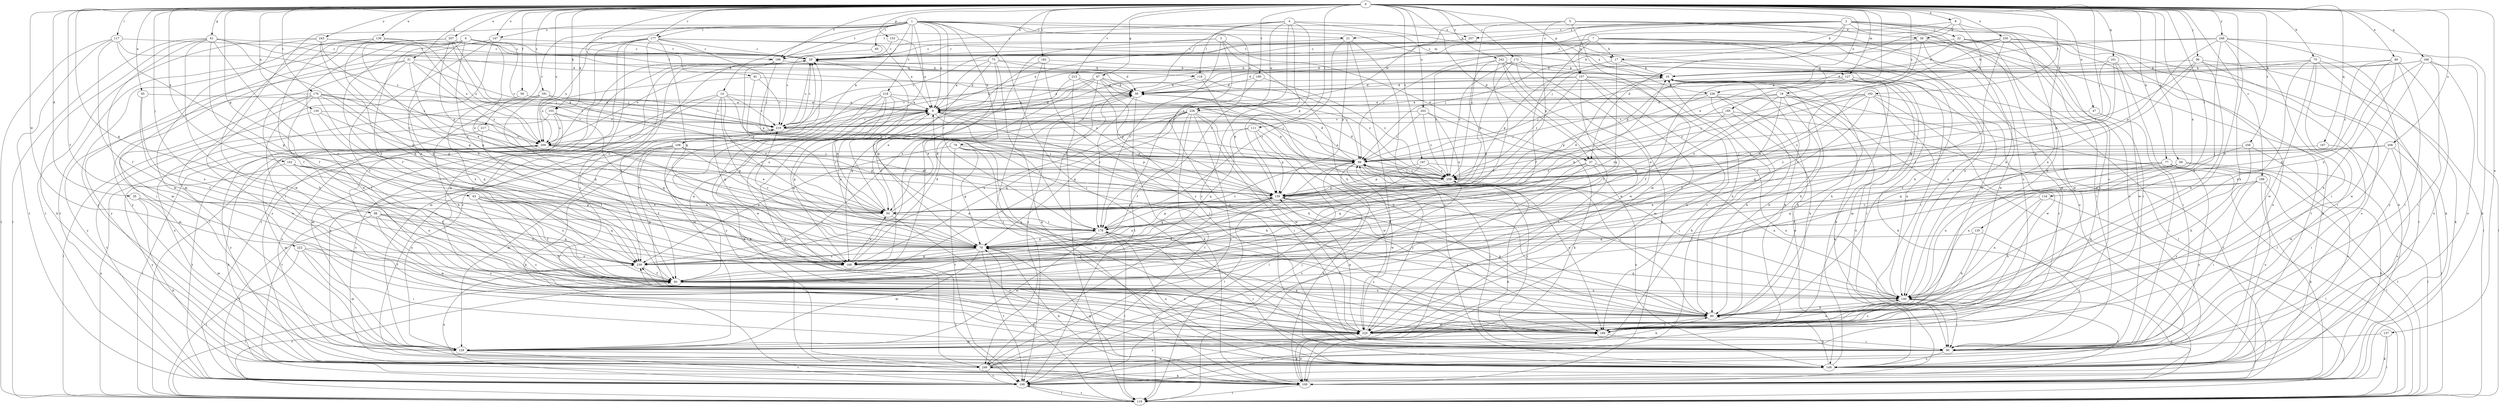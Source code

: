 strict digraph  {
0;
1;
2;
3;
4;
5;
6;
7;
8;
9;
14;
17;
18;
19;
21;
22;
29;
31;
35;
37;
38;
39;
45;
47;
49;
50;
58;
60;
61;
63;
67;
69;
70;
73;
75;
77;
78;
80;
81;
85;
90;
96;
98;
99;
102;
103;
108;
109;
111;
116;
117;
118;
119;
127;
129;
130;
135;
137;
139;
140;
147;
149;
153;
157;
159;
161;
166;
167;
168;
172;
176;
177;
178;
181;
182;
185;
187;
188;
189;
190;
192;
198;
199;
203;
206;
207;
209;
213;
217;
218;
219;
222;
228;
229;
230;
236;
239;
242;
243;
248;
249;
256;
257;
259;
0 -> 8  [label=a];
0 -> 31  [label=d];
0 -> 35  [label=d];
0 -> 37  [label=d];
0 -> 45  [label=e];
0 -> 47  [label=e];
0 -> 49  [label=e];
0 -> 50  [label=e];
0 -> 58  [label=f];
0 -> 60  [label=f];
0 -> 61  [label=g];
0 -> 63  [label=g];
0 -> 67  [label=g];
0 -> 69  [label=g];
0 -> 73  [label=h];
0 -> 75  [label=h];
0 -> 77  [label=h];
0 -> 81  [label=i];
0 -> 96  [label=j];
0 -> 98  [label=j];
0 -> 99  [label=j];
0 -> 102  [label=k];
0 -> 103  [label=k];
0 -> 111  [label=l];
0 -> 116  [label=l];
0 -> 117  [label=l];
0 -> 127  [label=m];
0 -> 130  [label=n];
0 -> 135  [label=n];
0 -> 137  [label=n];
0 -> 139  [label=n];
0 -> 140  [label=n];
0 -> 147  [label=o];
0 -> 153  [label=p];
0 -> 157  [label=p];
0 -> 161  [label=q];
0 -> 166  [label=q];
0 -> 167  [label=q];
0 -> 168  [label=q];
0 -> 172  [label=r];
0 -> 176  [label=r];
0 -> 177  [label=r];
0 -> 181  [label=s];
0 -> 182  [label=s];
0 -> 185  [label=s];
0 -> 187  [label=s];
0 -> 188  [label=s];
0 -> 190  [label=t];
0 -> 192  [label=t];
0 -> 198  [label=t];
0 -> 203  [label=u];
0 -> 206  [label=u];
0 -> 207  [label=u];
0 -> 209  [label=u];
0 -> 213  [label=v];
0 -> 222  [label=w];
0 -> 230  [label=x];
0 -> 236  [label=x];
0 -> 242  [label=y];
0 -> 243  [label=y];
0 -> 248  [label=y];
0 -> 256  [label=z];
1 -> 9  [label=a];
1 -> 14  [label=b];
1 -> 21  [label=c];
1 -> 78  [label=h];
1 -> 85  [label=i];
1 -> 90  [label=i];
1 -> 103  [label=k];
1 -> 108  [label=k];
1 -> 127  [label=m];
1 -> 129  [label=m];
1 -> 140  [label=n];
1 -> 147  [label=o];
1 -> 177  [label=r];
1 -> 178  [label=r];
1 -> 198  [label=t];
1 -> 217  [label=v];
1 -> 218  [label=v];
1 -> 228  [label=w];
1 -> 236  [label=x];
2 -> 17  [label=b];
2 -> 21  [label=c];
2 -> 22  [label=c];
2 -> 29  [label=c];
2 -> 37  [label=d];
2 -> 80  [label=h];
2 -> 109  [label=k];
2 -> 129  [label=m];
2 -> 140  [label=n];
2 -> 157  [label=p];
2 -> 189  [label=s];
2 -> 198  [label=t];
2 -> 257  [label=z];
3 -> 29  [label=c];
3 -> 37  [label=d];
3 -> 80  [label=h];
3 -> 149  [label=o];
3 -> 178  [label=r];
3 -> 239  [label=x];
4 -> 17  [label=b];
4 -> 29  [label=c];
4 -> 60  [label=f];
4 -> 118  [label=l];
4 -> 159  [label=p];
4 -> 178  [label=r];
4 -> 228  [label=w];
4 -> 249  [label=y];
4 -> 257  [label=z];
5 -> 38  [label=d];
5 -> 129  [label=m];
5 -> 149  [label=o];
5 -> 159  [label=p];
5 -> 189  [label=s];
5 -> 228  [label=w];
5 -> 259  [label=z];
6 -> 50  [label=e];
6 -> 60  [label=f];
6 -> 70  [label=g];
6 -> 99  [label=j];
6 -> 118  [label=l];
6 -> 129  [label=m];
6 -> 168  [label=q];
6 -> 198  [label=t];
6 -> 229  [label=w];
6 -> 239  [label=x];
7 -> 9  [label=a];
7 -> 17  [label=b];
7 -> 18  [label=b];
7 -> 60  [label=f];
7 -> 80  [label=h];
7 -> 99  [label=j];
7 -> 140  [label=n];
7 -> 209  [label=u];
7 -> 219  [label=v];
7 -> 229  [label=w];
8 -> 38  [label=d];
8 -> 99  [label=j];
8 -> 140  [label=n];
8 -> 219  [label=v];
8 -> 239  [label=x];
9 -> 39  [label=d];
9 -> 70  [label=g];
9 -> 80  [label=h];
9 -> 159  [label=p];
9 -> 168  [label=q];
9 -> 178  [label=r];
9 -> 219  [label=v];
14 -> 9  [label=a];
14 -> 70  [label=g];
14 -> 129  [label=m];
14 -> 149  [label=o];
14 -> 168  [label=q];
14 -> 178  [label=r];
14 -> 219  [label=v];
14 -> 259  [label=z];
17 -> 19  [label=b];
17 -> 90  [label=i];
17 -> 159  [label=p];
17 -> 168  [label=q];
18 -> 9  [label=a];
18 -> 60  [label=f];
18 -> 70  [label=g];
18 -> 80  [label=h];
18 -> 109  [label=k];
18 -> 119  [label=l];
18 -> 149  [label=o];
18 -> 178  [label=r];
18 -> 219  [label=v];
19 -> 39  [label=d];
19 -> 80  [label=h];
19 -> 90  [label=i];
21 -> 29  [label=c];
21 -> 119  [label=l];
21 -> 149  [label=o];
21 -> 159  [label=p];
21 -> 178  [label=r];
22 -> 19  [label=b];
22 -> 90  [label=i];
22 -> 198  [label=t];
22 -> 199  [label=t];
22 -> 229  [label=w];
29 -> 19  [label=b];
29 -> 60  [label=f];
29 -> 129  [label=m];
29 -> 199  [label=t];
29 -> 219  [label=v];
31 -> 19  [label=b];
31 -> 50  [label=e];
31 -> 60  [label=f];
31 -> 80  [label=h];
31 -> 219  [label=v];
31 -> 249  [label=y];
31 -> 259  [label=z];
35 -> 50  [label=e];
35 -> 109  [label=k];
35 -> 129  [label=m];
37 -> 60  [label=f];
37 -> 140  [label=n];
37 -> 149  [label=o];
37 -> 199  [label=t];
37 -> 259  [label=z];
38 -> 29  [label=c];
38 -> 60  [label=f];
38 -> 90  [label=i];
38 -> 109  [label=k];
38 -> 159  [label=p];
38 -> 229  [label=w];
39 -> 9  [label=a];
39 -> 50  [label=e];
39 -> 80  [label=h];
39 -> 109  [label=k];
39 -> 178  [label=r];
45 -> 9  [label=a];
45 -> 60  [label=f];
45 -> 239  [label=x];
47 -> 90  [label=i];
47 -> 219  [label=v];
49 -> 19  [label=b];
49 -> 80  [label=h];
49 -> 90  [label=i];
49 -> 149  [label=o];
49 -> 168  [label=q];
49 -> 259  [label=z];
50 -> 19  [label=b];
50 -> 29  [label=c];
50 -> 39  [label=d];
50 -> 149  [label=o];
50 -> 178  [label=r];
58 -> 9  [label=a];
58 -> 239  [label=x];
60 -> 9  [label=a];
60 -> 119  [label=l];
60 -> 140  [label=n];
61 -> 29  [label=c];
61 -> 39  [label=d];
61 -> 60  [label=f];
61 -> 70  [label=g];
61 -> 90  [label=i];
61 -> 109  [label=k];
61 -> 119  [label=l];
61 -> 189  [label=s];
61 -> 239  [label=x];
63 -> 50  [label=e];
63 -> 60  [label=f];
63 -> 70  [label=g];
63 -> 80  [label=h];
63 -> 168  [label=q];
63 -> 189  [label=s];
63 -> 239  [label=x];
67 -> 9  [label=a];
67 -> 39  [label=d];
67 -> 50  [label=e];
67 -> 90  [label=i];
67 -> 140  [label=n];
67 -> 239  [label=x];
67 -> 249  [label=y];
67 -> 259  [label=z];
69 -> 50  [label=e];
69 -> 60  [label=f];
69 -> 109  [label=k];
69 -> 119  [label=l];
69 -> 140  [label=n];
69 -> 259  [label=z];
70 -> 9  [label=a];
70 -> 19  [label=b];
70 -> 109  [label=k];
70 -> 129  [label=m];
70 -> 168  [label=q];
70 -> 199  [label=t];
70 -> 219  [label=v];
70 -> 239  [label=x];
73 -> 9  [label=a];
73 -> 19  [label=b];
73 -> 39  [label=d];
73 -> 60  [label=f];
73 -> 70  [label=g];
73 -> 109  [label=k];
73 -> 209  [label=u];
75 -> 19  [label=b];
75 -> 39  [label=d];
75 -> 90  [label=i];
75 -> 109  [label=k];
75 -> 140  [label=n];
75 -> 199  [label=t];
75 -> 229  [label=w];
77 -> 119  [label=l];
77 -> 140  [label=n];
77 -> 149  [label=o];
77 -> 168  [label=q];
77 -> 249  [label=y];
77 -> 259  [label=z];
78 -> 70  [label=g];
78 -> 80  [label=h];
78 -> 90  [label=i];
78 -> 99  [label=j];
78 -> 149  [label=o];
78 -> 199  [label=t];
78 -> 239  [label=x];
80 -> 9  [label=a];
80 -> 29  [label=c];
80 -> 99  [label=j];
80 -> 159  [label=p];
80 -> 189  [label=s];
80 -> 229  [label=w];
80 -> 239  [label=x];
81 -> 39  [label=d];
81 -> 159  [label=p];
81 -> 209  [label=u];
81 -> 219  [label=v];
85 -> 219  [label=v];
90 -> 99  [label=j];
90 -> 149  [label=o];
90 -> 209  [label=u];
90 -> 249  [label=y];
96 -> 19  [label=b];
96 -> 70  [label=g];
96 -> 80  [label=h];
96 -> 119  [label=l];
96 -> 149  [label=o];
96 -> 259  [label=z];
98 -> 168  [label=q];
98 -> 178  [label=r];
98 -> 189  [label=s];
98 -> 199  [label=t];
98 -> 229  [label=w];
98 -> 239  [label=x];
99 -> 9  [label=a];
99 -> 39  [label=d];
99 -> 90  [label=i];
99 -> 109  [label=k];
99 -> 119  [label=l];
99 -> 178  [label=r];
99 -> 189  [label=s];
99 -> 229  [label=w];
99 -> 259  [label=z];
102 -> 60  [label=f];
102 -> 70  [label=g];
102 -> 140  [label=n];
102 -> 249  [label=y];
102 -> 259  [label=z];
103 -> 149  [label=o];
103 -> 168  [label=q];
103 -> 199  [label=t];
103 -> 209  [label=u];
103 -> 219  [label=v];
108 -> 50  [label=e];
108 -> 60  [label=f];
108 -> 99  [label=j];
108 -> 109  [label=k];
108 -> 129  [label=m];
108 -> 159  [label=p];
108 -> 199  [label=t];
108 -> 229  [label=w];
109 -> 70  [label=g];
109 -> 119  [label=l];
109 -> 140  [label=n];
109 -> 229  [label=w];
111 -> 119  [label=l];
111 -> 159  [label=p];
111 -> 168  [label=q];
111 -> 209  [label=u];
111 -> 229  [label=w];
116 -> 50  [label=e];
116 -> 80  [label=h];
116 -> 119  [label=l];
116 -> 140  [label=n];
117 -> 29  [label=c];
117 -> 60  [label=f];
117 -> 70  [label=g];
117 -> 119  [label=l];
117 -> 199  [label=t];
117 -> 219  [label=v];
118 -> 39  [label=d];
118 -> 99  [label=j];
118 -> 159  [label=p];
119 -> 60  [label=f];
119 -> 70  [label=g];
119 -> 199  [label=t];
119 -> 209  [label=u];
127 -> 39  [label=d];
127 -> 60  [label=f];
127 -> 80  [label=h];
127 -> 99  [label=j];
127 -> 109  [label=k];
127 -> 119  [label=l];
127 -> 129  [label=m];
129 -> 29  [label=c];
129 -> 80  [label=h];
129 -> 149  [label=o];
129 -> 199  [label=t];
130 -> 119  [label=l];
130 -> 159  [label=p];
130 -> 168  [label=q];
130 -> 219  [label=v];
135 -> 70  [label=g];
135 -> 80  [label=h];
135 -> 90  [label=i];
137 -> 90  [label=i];
137 -> 109  [label=k];
137 -> 119  [label=l];
139 -> 29  [label=c];
139 -> 50  [label=e];
139 -> 60  [label=f];
139 -> 209  [label=u];
139 -> 229  [label=w];
140 -> 70  [label=g];
140 -> 80  [label=h];
140 -> 90  [label=i];
140 -> 99  [label=j];
140 -> 189  [label=s];
140 -> 199  [label=t];
147 -> 29  [label=c];
147 -> 90  [label=i];
147 -> 239  [label=x];
147 -> 249  [label=y];
149 -> 19  [label=b];
149 -> 29  [label=c];
149 -> 80  [label=h];
149 -> 178  [label=r];
153 -> 9  [label=a];
153 -> 29  [label=c];
157 -> 39  [label=d];
157 -> 60  [label=f];
157 -> 80  [label=h];
157 -> 129  [label=m];
157 -> 189  [label=s];
157 -> 219  [label=v];
157 -> 229  [label=w];
157 -> 259  [label=z];
159 -> 50  [label=e];
159 -> 60  [label=f];
159 -> 70  [label=g];
159 -> 189  [label=s];
159 -> 239  [label=x];
161 -> 19  [label=b];
161 -> 70  [label=g];
161 -> 90  [label=i];
161 -> 159  [label=p];
161 -> 229  [label=w];
166 -> 9  [label=a];
166 -> 19  [label=b];
166 -> 90  [label=i];
166 -> 119  [label=l];
166 -> 149  [label=o];
166 -> 229  [label=w];
166 -> 239  [label=x];
167 -> 90  [label=i];
167 -> 99  [label=j];
168 -> 39  [label=d];
168 -> 50  [label=e];
168 -> 199  [label=t];
172 -> 19  [label=b];
172 -> 39  [label=d];
172 -> 109  [label=k];
172 -> 159  [label=p];
172 -> 229  [label=w];
172 -> 259  [label=z];
176 -> 9  [label=a];
176 -> 50  [label=e];
176 -> 60  [label=f];
176 -> 129  [label=m];
176 -> 168  [label=q];
176 -> 209  [label=u];
176 -> 229  [label=w];
176 -> 249  [label=y];
176 -> 259  [label=z];
177 -> 9  [label=a];
177 -> 19  [label=b];
177 -> 29  [label=c];
177 -> 70  [label=g];
177 -> 99  [label=j];
177 -> 119  [label=l];
177 -> 189  [label=s];
177 -> 209  [label=u];
177 -> 229  [label=w];
177 -> 239  [label=x];
178 -> 70  [label=g];
178 -> 119  [label=l];
178 -> 129  [label=m];
178 -> 149  [label=o];
178 -> 159  [label=p];
178 -> 189  [label=s];
181 -> 9  [label=a];
181 -> 50  [label=e];
181 -> 80  [label=h];
181 -> 149  [label=o];
181 -> 168  [label=q];
181 -> 219  [label=v];
182 -> 19  [label=b];
182 -> 60  [label=f];
182 -> 189  [label=s];
182 -> 199  [label=t];
185 -> 50  [label=e];
185 -> 80  [label=h];
185 -> 99  [label=j];
185 -> 199  [label=t];
185 -> 219  [label=v];
187 -> 140  [label=n];
187 -> 159  [label=p];
187 -> 168  [label=q];
187 -> 259  [label=z];
188 -> 90  [label=i];
188 -> 109  [label=k];
188 -> 119  [label=l];
188 -> 159  [label=p];
188 -> 178  [label=r];
188 -> 189  [label=s];
189 -> 19  [label=b];
189 -> 70  [label=g];
189 -> 90  [label=i];
190 -> 39  [label=d];
190 -> 199  [label=t];
190 -> 259  [label=z];
192 -> 9  [label=a];
192 -> 50  [label=e];
192 -> 99  [label=j];
192 -> 140  [label=n];
192 -> 168  [label=q];
192 -> 189  [label=s];
192 -> 229  [label=w];
192 -> 259  [label=z];
198 -> 19  [label=b];
198 -> 50  [label=e];
198 -> 159  [label=p];
198 -> 249  [label=y];
199 -> 19  [label=b];
199 -> 119  [label=l];
199 -> 239  [label=x];
203 -> 50  [label=e];
203 -> 99  [label=j];
203 -> 109  [label=k];
203 -> 219  [label=v];
203 -> 259  [label=z];
206 -> 99  [label=j];
206 -> 119  [label=l];
206 -> 149  [label=o];
206 -> 229  [label=w];
206 -> 259  [label=z];
207 -> 29  [label=c];
207 -> 39  [label=d];
207 -> 70  [label=g];
207 -> 99  [label=j];
207 -> 159  [label=p];
207 -> 199  [label=t];
207 -> 249  [label=y];
207 -> 259  [label=z];
209 -> 99  [label=j];
209 -> 109  [label=k];
209 -> 119  [label=l];
209 -> 129  [label=m];
209 -> 159  [label=p];
209 -> 178  [label=r];
209 -> 199  [label=t];
213 -> 39  [label=d];
213 -> 119  [label=l];
213 -> 159  [label=p];
213 -> 168  [label=q];
217 -> 60  [label=f];
217 -> 209  [label=u];
217 -> 249  [label=y];
218 -> 9  [label=a];
218 -> 50  [label=e];
218 -> 99  [label=j];
218 -> 109  [label=k];
218 -> 129  [label=m];
218 -> 178  [label=r];
218 -> 229  [label=w];
218 -> 249  [label=y];
219 -> 29  [label=c];
219 -> 159  [label=p];
219 -> 209  [label=u];
222 -> 60  [label=f];
222 -> 90  [label=i];
222 -> 119  [label=l];
222 -> 129  [label=m];
222 -> 239  [label=x];
228 -> 60  [label=f];
228 -> 70  [label=g];
228 -> 90  [label=i];
228 -> 99  [label=j];
228 -> 168  [label=q];
228 -> 199  [label=t];
228 -> 209  [label=u];
228 -> 219  [label=v];
228 -> 229  [label=w];
228 -> 239  [label=x];
228 -> 249  [label=y];
229 -> 9  [label=a];
229 -> 19  [label=b];
229 -> 99  [label=j];
229 -> 109  [label=k];
229 -> 129  [label=m];
229 -> 140  [label=n];
229 -> 159  [label=p];
229 -> 239  [label=x];
230 -> 29  [label=c];
230 -> 39  [label=d];
230 -> 60  [label=f];
230 -> 99  [label=j];
230 -> 109  [label=k];
230 -> 149  [label=o];
230 -> 189  [label=s];
230 -> 239  [label=x];
236 -> 9  [label=a];
236 -> 80  [label=h];
236 -> 109  [label=k];
236 -> 149  [label=o];
236 -> 159  [label=p];
236 -> 199  [label=t];
239 -> 60  [label=f];
242 -> 19  [label=b];
242 -> 60  [label=f];
242 -> 70  [label=g];
242 -> 140  [label=n];
242 -> 199  [label=t];
242 -> 229  [label=w];
242 -> 259  [label=z];
243 -> 29  [label=c];
243 -> 168  [label=q];
243 -> 199  [label=t];
243 -> 209  [label=u];
243 -> 229  [label=w];
243 -> 259  [label=z];
248 -> 19  [label=b];
248 -> 29  [label=c];
248 -> 80  [label=h];
248 -> 90  [label=i];
248 -> 109  [label=k];
248 -> 140  [label=n];
248 -> 159  [label=p];
248 -> 249  [label=y];
249 -> 9  [label=a];
249 -> 99  [label=j];
249 -> 109  [label=k];
249 -> 189  [label=s];
249 -> 199  [label=t];
249 -> 219  [label=v];
249 -> 259  [label=z];
256 -> 70  [label=g];
256 -> 80  [label=h];
256 -> 99  [label=j];
256 -> 149  [label=o];
257 -> 29  [label=c];
257 -> 149  [label=o];
259 -> 9  [label=a];
259 -> 39  [label=d];
259 -> 99  [label=j];
259 -> 109  [label=k];
259 -> 159  [label=p];
}
